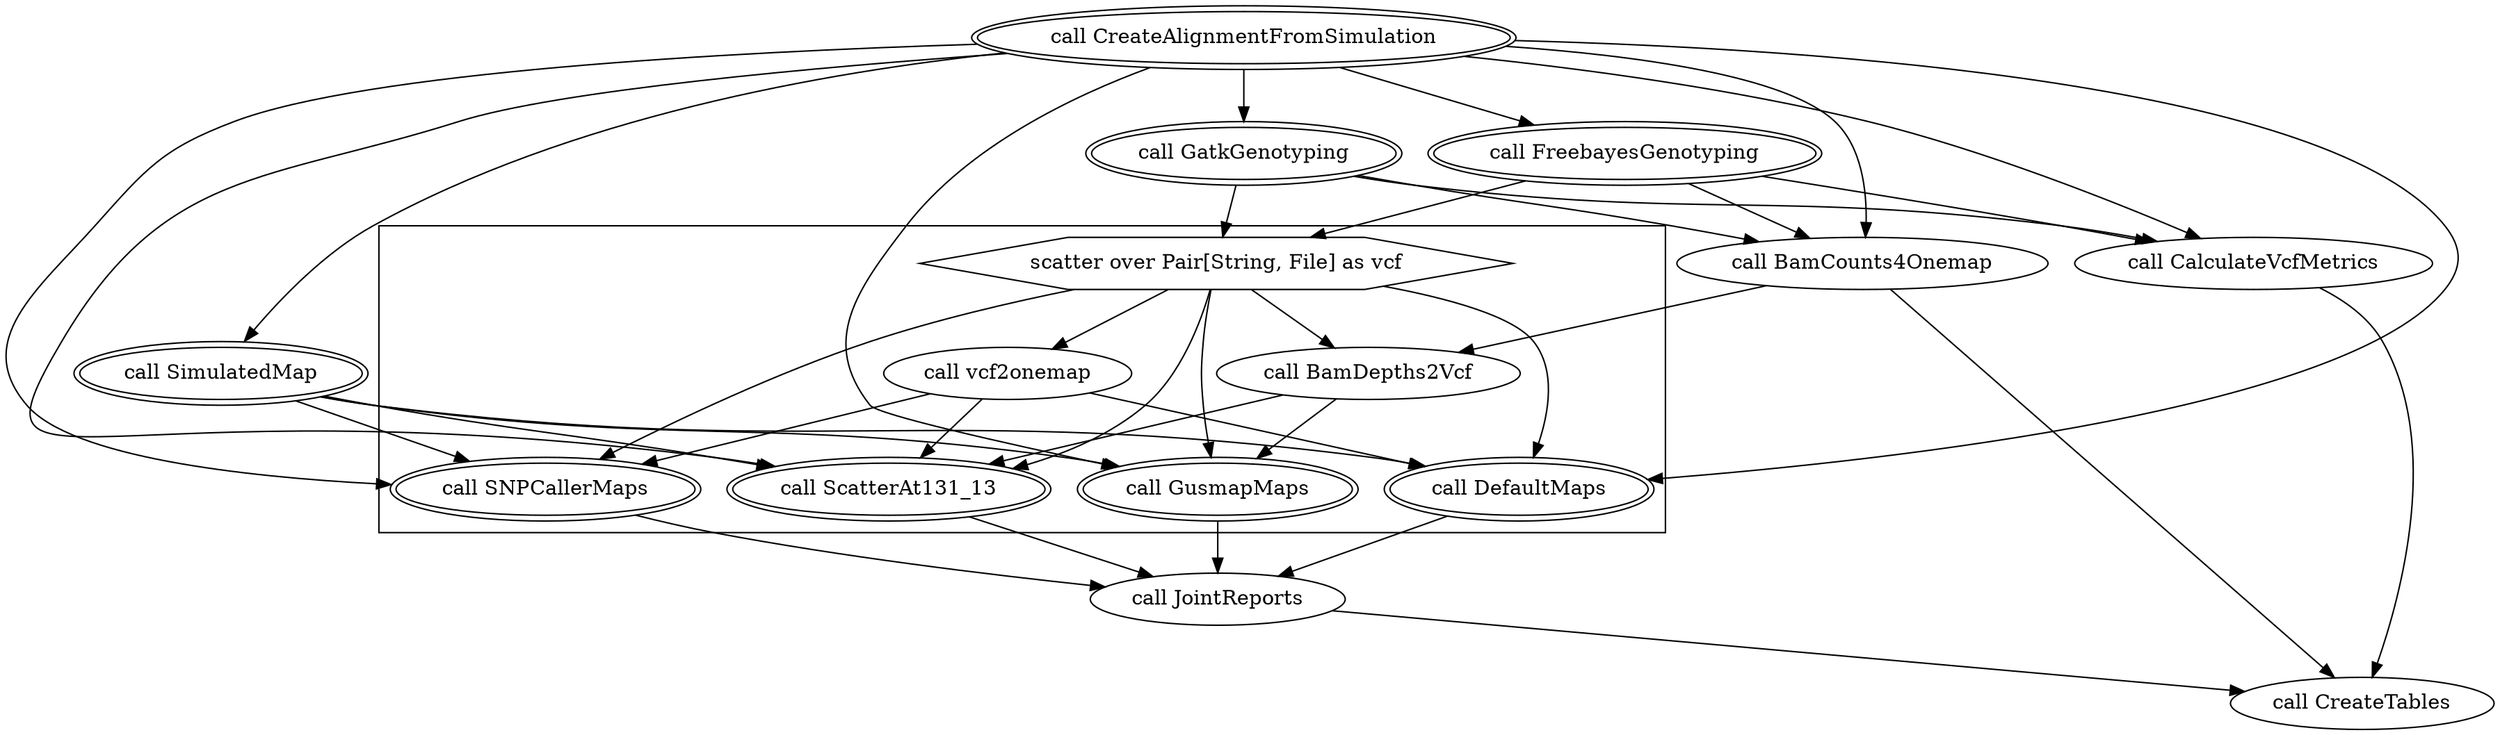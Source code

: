 digraph reads_simu {
  #rankdir=LR;
  compound=true;

  # Links
  CALL_CreateAlignmentFromSimulation -> CALL_GatkGenotyping
  CALL_DefaultMaps -> CALL_JointReports
  CALL_CreateAlignmentFromSimulation -> CALL_BamCounts4Onemap
  SCATTER_0_VARIABLE_vcf -> CALL_GusmapMaps
  CALL_SimulatedMap -> CALL_DefaultMaps
  CALL_CreateAlignmentFromSimulation -> CALL_SNPCallerMaps
  CALL_vcf2onemap -> CALL_ScatterAt131_13
  CALL_ScatterAt131_13 -> CALL_JointReports
  CALL_vcf2onemap -> CALL_SNPCallerMaps
  CALL_CreateAlignmentFromSimulation -> CALL_DefaultMaps
  SCATTER_0_VARIABLE_vcf -> CALL_vcf2onemap
  CALL_SimulatedMap -> CALL_SNPCallerMaps
  CALL_GusmapMaps -> CALL_JointReports
  CALL_CreateAlignmentFromSimulation -> CALL_SimulatedMap
  CALL_GatkGenotyping -> CALL_BamCounts4Onemap
  CALL_BamCounts4Onemap -> CALL_CreateTables
  CALL_CreateAlignmentFromSimulation -> CALL_FreebayesGenotyping
  SCATTER_0_VARIABLE_vcf -> CALL_DefaultMaps
  CALL_CreateAlignmentFromSimulation -> CALL_CalculateVcfMetrics
  CALL_FreebayesGenotyping -> CALL_CalculateVcfMetrics
  SCATTER_0_VARIABLE_vcf -> CALL_BamDepths2Vcf
  CALL_CreateAlignmentFromSimulation -> CALL_ScatterAt131_13
  CALL_CalculateVcfMetrics -> CALL_CreateTables
  CALL_FreebayesGenotyping -> CALL_BamCounts4Onemap
  CALL_vcf2onemap -> CALL_DefaultMaps
  CALL_BamCounts4Onemap -> CALL_BamDepths2Vcf
  CALL_JointReports -> CALL_CreateTables
  CALL_SimulatedMap -> CALL_GusmapMaps
  SCATTER_0_VARIABLE_vcf -> CALL_SNPCallerMaps
  CALL_BamDepths2Vcf -> CALL_ScatterAt131_13
  CALL_BamDepths2Vcf -> CALL_GusmapMaps
  CALL_GatkGenotyping -> CALL_CalculateVcfMetrics
  CALL_SimulatedMap -> CALL_ScatterAt131_13
  CALL_SNPCallerMaps -> CALL_JointReports
  CALL_GatkGenotyping -> SCATTER_0_VARIABLE_vcf
  CALL_FreebayesGenotyping -> SCATTER_0_VARIABLE_vcf
  SCATTER_0_VARIABLE_vcf -> CALL_ScatterAt131_13
  CALL_CreateAlignmentFromSimulation -> CALL_GusmapMaps

  # Nodes
  CALL_BamCounts4Onemap [label="call BamCounts4Onemap"]
  subgraph cluster_0 {
    style="filled,solid";
    fillcolor=white;
    CALL_SNPCallerMaps [label="call SNPCallerMaps";shape="oval";peripheries=2]
    CALL_GusmapMaps [label="call GusmapMaps";shape="oval";peripheries=2]
    SCATTER_0_VARIABLE_vcf [shape="hexagon" label="scatter over Pair[String, File] as vcf"]
    CALL_DefaultMaps [label="call DefaultMaps";shape="oval";peripheries=2]
    CALL_BamDepths2Vcf [label="call BamDepths2Vcf"]
    CALL_vcf2onemap [label="call vcf2onemap"]
    CALL_ScatterAt131_13 [label="call ScatterAt131_13";shape="oval";peripheries=2]
  }
  CALL_CreateAlignmentFromSimulation [label="call CreateAlignmentFromSimulation";shape="oval";peripheries=2]
  CALL_GatkGenotyping [label="call GatkGenotyping";shape="oval";peripheries=2]
  CALL_SimulatedMap [label="call SimulatedMap";shape="oval";peripheries=2]
  CALL_JointReports [label="call JointReports"]
  CALL_FreebayesGenotyping [label="call FreebayesGenotyping";shape="oval";peripheries=2]
  CALL_CreateTables [label="call CreateTables"]
  CALL_CalculateVcfMetrics [label="call CalculateVcfMetrics"]
}
